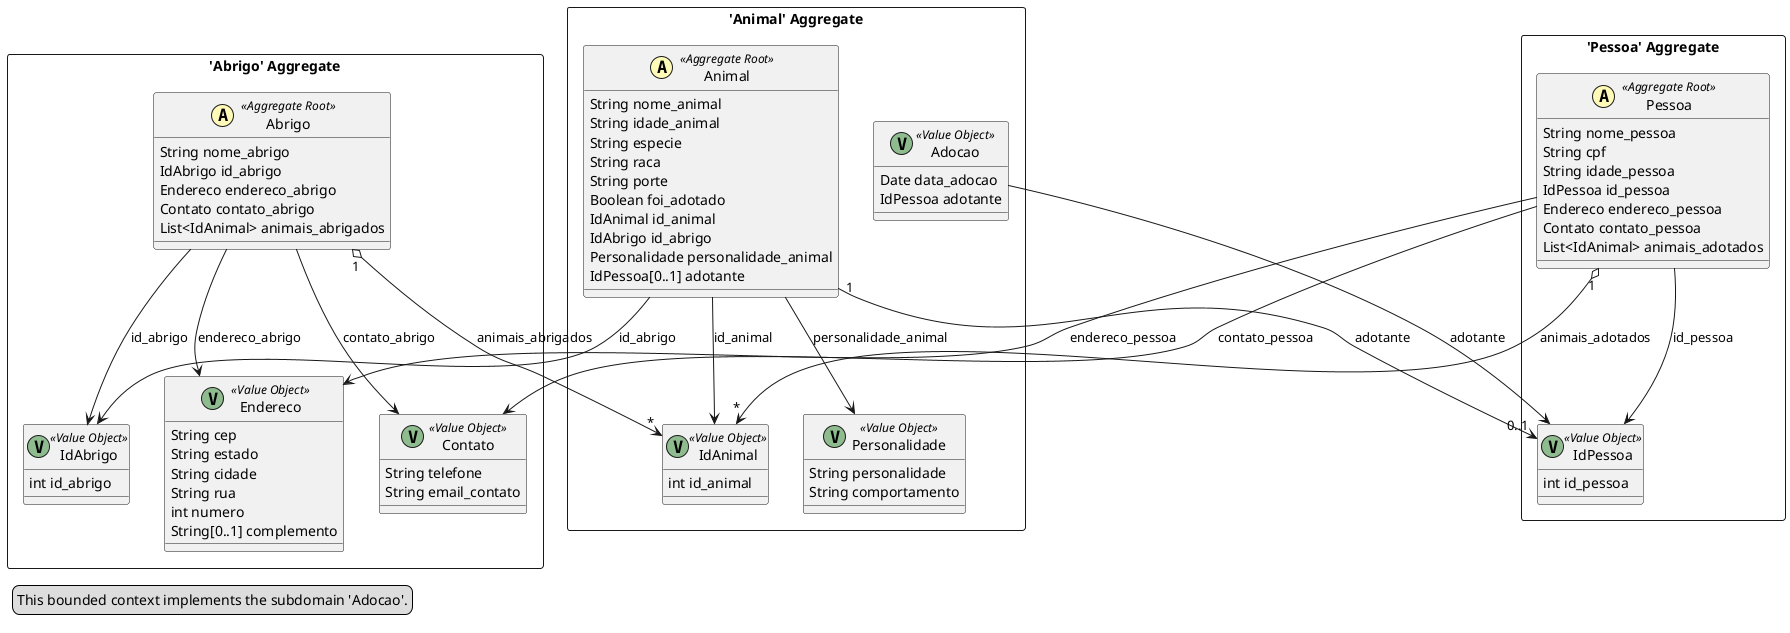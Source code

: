@startuml

skinparam componentStyle uml2

package "'Abrigo' Aggregate" <<Rectangle>> {
	class Abrigo <<(A,#fffab8) Aggregate Root>> {
		String nome_abrigo
		IdAbrigo id_abrigo
		Endereco endereco_abrigo
		Contato contato_abrigo
		List<IdAnimal> animais_abrigados
	}
	class IdAbrigo <<(V,DarkSeaGreen) Value Object>> {
		int id_abrigo
	}
	class Endereco <<(V,DarkSeaGreen) Value Object>> {
		String cep
		String estado
		String cidade
		String rua
		int numero
		String[0..1] complemento
	}
	class Contato <<(V,DarkSeaGreen) Value Object>> {
		String telefone
		String email_contato
	}
}
package "'Animal' Aggregate" <<Rectangle>> {
	class Animal <<(A,#fffab8) Aggregate Root>> {
		String nome_animal
		String idade_animal
		String especie
		String raca
		String porte
		Boolean foi_adotado
		IdAnimal id_animal
		IdAbrigo id_abrigo
		Personalidade personalidade_animal
		IdPessoa[0..1] adotante
	}
	class IdAnimal <<(V,DarkSeaGreen) Value Object>> {
		int id_animal
	}
	class Personalidade <<(V,DarkSeaGreen) Value Object>> {
		String personalidade
		String comportamento
	}
	class Adocao <<(V,DarkSeaGreen) Value Object>> {
		Date data_adocao
		IdPessoa adotante
	}
}
package "'Pessoa' Aggregate" <<Rectangle>> {
	class Pessoa <<(A,#fffab8) Aggregate Root>> {
		String nome_pessoa
		String cpf
		String idade_pessoa
		IdPessoa id_pessoa
		Endereco endereco_pessoa
		Contato contato_pessoa
		List<IdAnimal> animais_adotados
	}
	class IdPessoa <<(V,DarkSeaGreen) Value Object>> {
		int id_pessoa
	}
}
Adocao --> IdPessoa : adotante
Pessoa --> IdPessoa : id_pessoa
Animal --> IdAnimal : id_animal
Pessoa --> Contato : contato_pessoa
Abrigo "1" o--> "*" IdAnimal : animais_abrigados
Abrigo --> Endereco : endereco_abrigo
Abrigo --> Contato : contato_abrigo
Animal --> Personalidade : personalidade_animal
Abrigo --> IdAbrigo : id_abrigo
Pessoa "1" o--> "*" IdAnimal : animais_adotados
Animal "1" --> "0..1" IdPessoa : adotante
Animal --> IdAbrigo : id_abrigo
Pessoa --> Endereco : endereco_pessoa
legend left
  This bounded context implements the subdomain 'Adocao'.
end legend


@enduml
